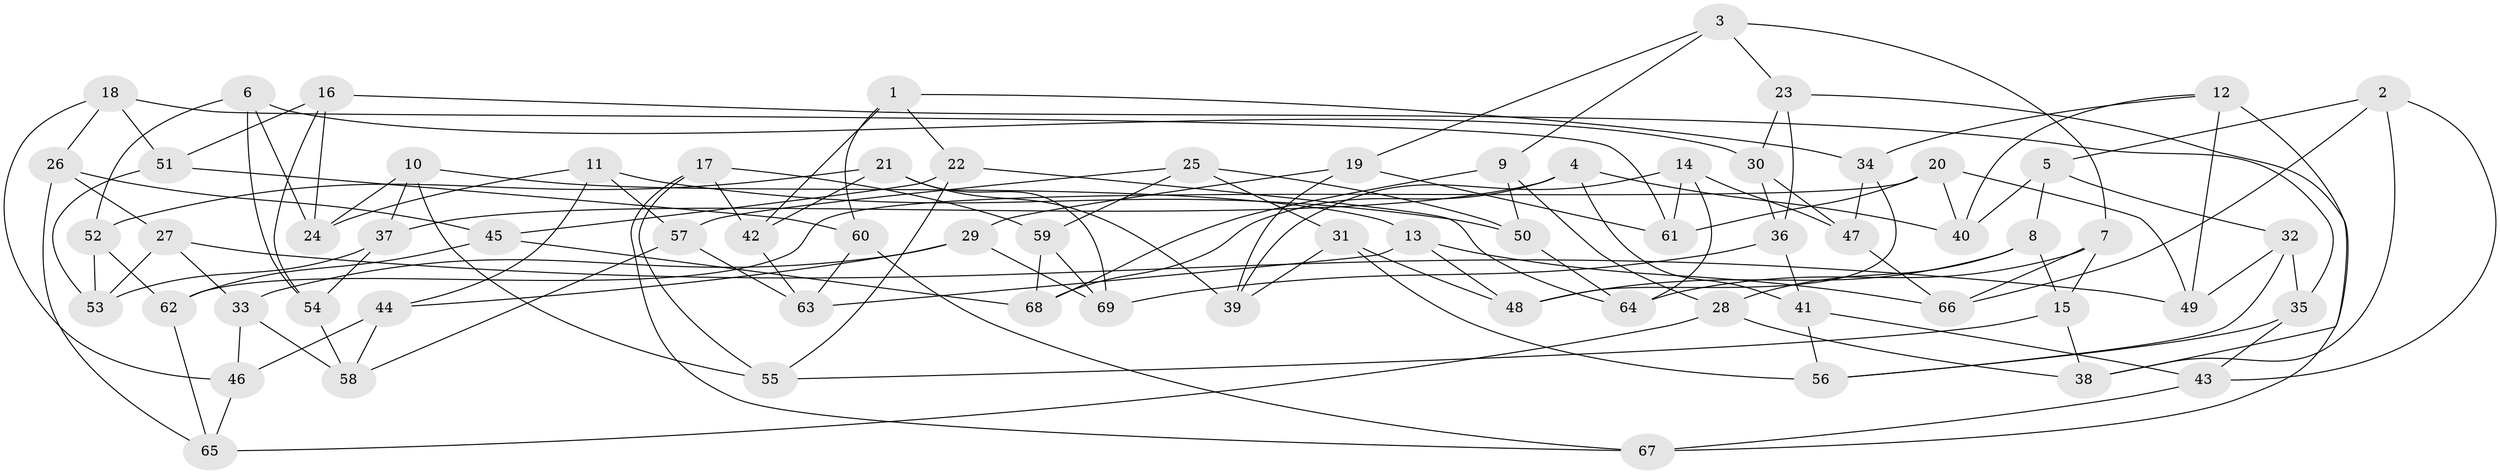 // coarse degree distribution, {4: 0.22857142857142856, 5: 0.4, 3: 0.02857142857142857, 6: 0.3142857142857143, 7: 0.02857142857142857}
// Generated by graph-tools (version 1.1) at 2025/38/03/04/25 23:38:14]
// undirected, 69 vertices, 138 edges
graph export_dot {
  node [color=gray90,style=filled];
  1;
  2;
  3;
  4;
  5;
  6;
  7;
  8;
  9;
  10;
  11;
  12;
  13;
  14;
  15;
  16;
  17;
  18;
  19;
  20;
  21;
  22;
  23;
  24;
  25;
  26;
  27;
  28;
  29;
  30;
  31;
  32;
  33;
  34;
  35;
  36;
  37;
  38;
  39;
  40;
  41;
  42;
  43;
  44;
  45;
  46;
  47;
  48;
  49;
  50;
  51;
  52;
  53;
  54;
  55;
  56;
  57;
  58;
  59;
  60;
  61;
  62;
  63;
  64;
  65;
  66;
  67;
  68;
  69;
  1 -- 22;
  1 -- 42;
  1 -- 34;
  1 -- 60;
  2 -- 5;
  2 -- 66;
  2 -- 38;
  2 -- 43;
  3 -- 9;
  3 -- 7;
  3 -- 23;
  3 -- 19;
  4 -- 41;
  4 -- 40;
  4 -- 68;
  4 -- 37;
  5 -- 32;
  5 -- 40;
  5 -- 8;
  6 -- 52;
  6 -- 54;
  6 -- 30;
  6 -- 24;
  7 -- 66;
  7 -- 64;
  7 -- 15;
  8 -- 48;
  8 -- 28;
  8 -- 15;
  9 -- 68;
  9 -- 28;
  9 -- 50;
  10 -- 37;
  10 -- 24;
  10 -- 55;
  10 -- 13;
  11 -- 50;
  11 -- 24;
  11 -- 44;
  11 -- 57;
  12 -- 38;
  12 -- 49;
  12 -- 34;
  12 -- 40;
  13 -- 48;
  13 -- 66;
  13 -- 63;
  14 -- 64;
  14 -- 39;
  14 -- 47;
  14 -- 61;
  15 -- 38;
  15 -- 55;
  16 -- 35;
  16 -- 24;
  16 -- 54;
  16 -- 51;
  17 -- 59;
  17 -- 55;
  17 -- 42;
  17 -- 67;
  18 -- 46;
  18 -- 61;
  18 -- 26;
  18 -- 51;
  19 -- 61;
  19 -- 29;
  19 -- 39;
  20 -- 49;
  20 -- 40;
  20 -- 61;
  20 -- 62;
  21 -- 39;
  21 -- 52;
  21 -- 69;
  21 -- 42;
  22 -- 64;
  22 -- 45;
  22 -- 55;
  23 -- 30;
  23 -- 36;
  23 -- 67;
  25 -- 31;
  25 -- 50;
  25 -- 57;
  25 -- 59;
  26 -- 45;
  26 -- 65;
  26 -- 27;
  27 -- 33;
  27 -- 53;
  27 -- 49;
  28 -- 38;
  28 -- 65;
  29 -- 44;
  29 -- 69;
  29 -- 33;
  30 -- 47;
  30 -- 36;
  31 -- 39;
  31 -- 48;
  31 -- 56;
  32 -- 49;
  32 -- 56;
  32 -- 35;
  33 -- 58;
  33 -- 46;
  34 -- 47;
  34 -- 48;
  35 -- 56;
  35 -- 43;
  36 -- 41;
  36 -- 69;
  37 -- 54;
  37 -- 53;
  41 -- 43;
  41 -- 56;
  42 -- 63;
  43 -- 67;
  44 -- 58;
  44 -- 46;
  45 -- 62;
  45 -- 68;
  46 -- 65;
  47 -- 66;
  50 -- 64;
  51 -- 53;
  51 -- 60;
  52 -- 62;
  52 -- 53;
  54 -- 58;
  57 -- 63;
  57 -- 58;
  59 -- 68;
  59 -- 69;
  60 -- 67;
  60 -- 63;
  62 -- 65;
}
